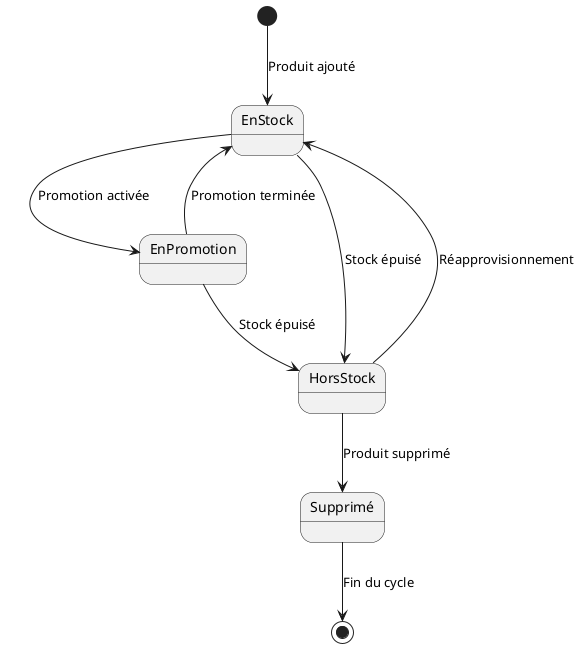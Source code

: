 @startuml
[*] --> EnStock : Produit ajouté

EnStock --> EnPromotion : Promotion activée
EnStock --> HorsStock : Stock épuisé

EnPromotion --> EnStock : Promotion terminée
EnPromotion --> HorsStock : Stock épuisé

HorsStock --> Supprimé : Produit supprimé

HorsStock --> EnStock : Réapprovisionnement
Supprimé --> [*] : Fin du cycle
@enduml

